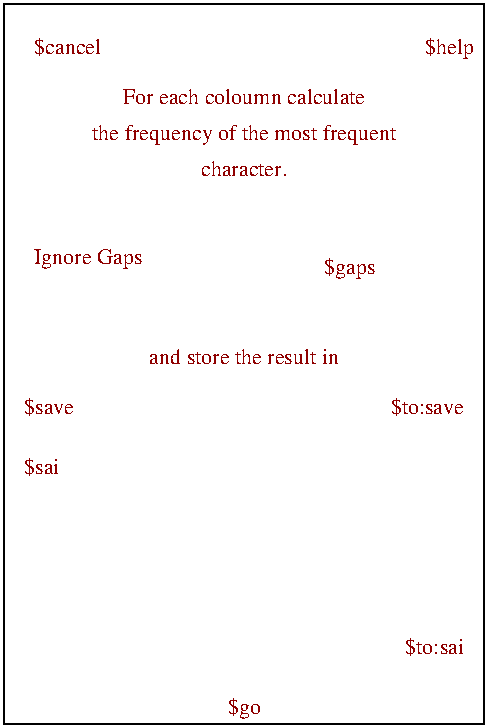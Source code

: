 #FIG 2.1
80 2
2 2 0 1 -1 0 0 0 0.000 0 0 0
	 319 399 319 39 79 39 79 399 319 399 9999 9999
4 2 18 12 0 -1 0 0.00000 4 15 31 314 64 $help
4 1 18 12 0 -1 0 0.00000 4 15 157 199 89 For each coloumn calculate
4 1 18 12 0 -1 0 0.00000 4 15 197 199 107 the frequency of the most frequent
4 1 18 12 0 -1 0 0.00000 4 15 59 199 125 character.
4 1 18 12 0 -1 0 0.00000 4 15 21 199 394 $go
4 2 18 12 0 -1 0 0.00000 4 15 39 309 364 $to:sai
4 1 18 12 0 -1 0 0.00000 4 15 124 199 219 and store the result in
4 0 18 12 0 -1 0 0.00000 4 15 69 94 169 Ignore Gaps
4 0 18 12 0 -1 0 0.00000 4 15 35 239 174 $gaps
4 0 18 12 0 -1 0 0.00000 4 15 45 94 64 $cancel
4 0 18 12 0 -1 0 0.00000 4 15 35 89 244 $save
4 2 18 12 0 -1 0 0.00000 4 15 50 309 244 $to:save
4 0 18 12 0 -1 0 0.00000 4 15 24 89 274 $sai
